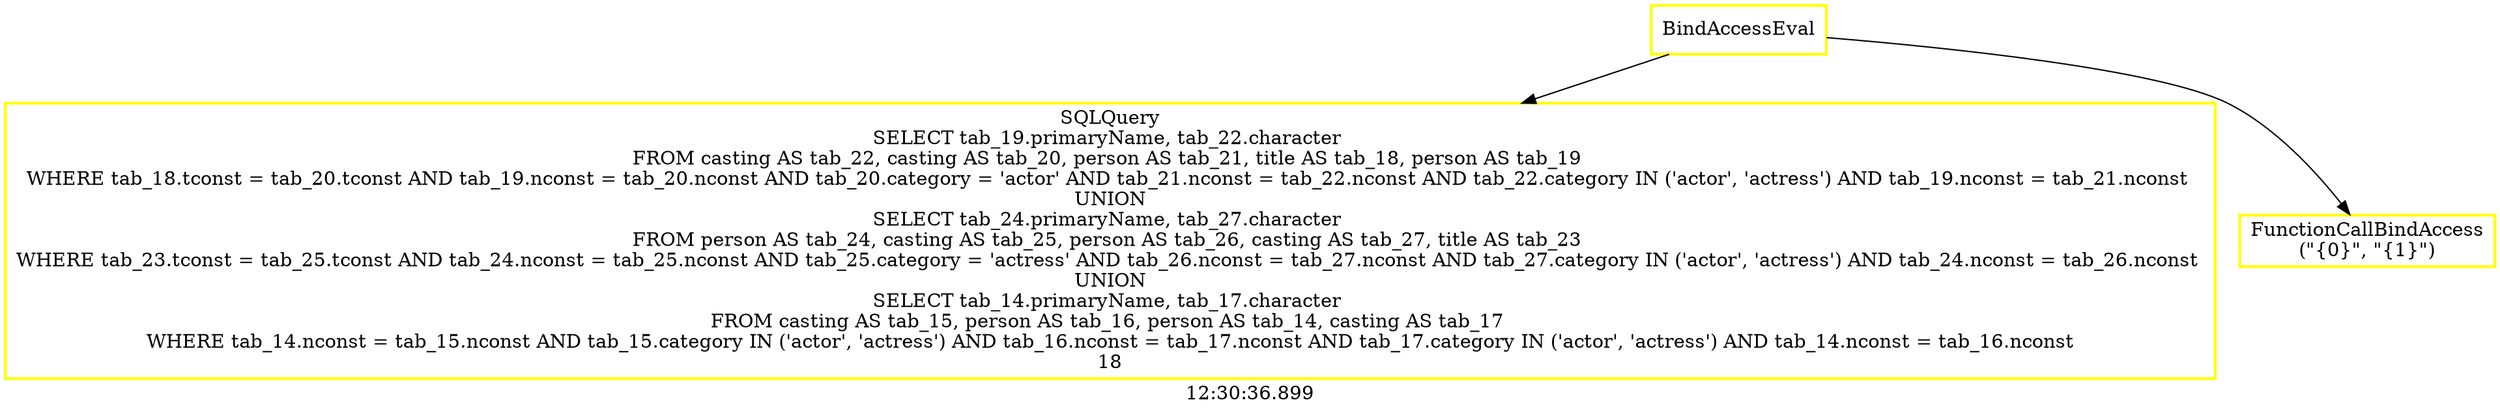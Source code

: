 digraph  g{ graph[label = "12:30:36.899"]
node [shape=rectangle, color=black, fontcolor=black, style=bold] edge [color=black] 0 [label="BindAccessEval", color = yellow] ; 
1 [label="SQLQuery
SELECT tab_19.primaryName, tab_22.character 
FROM casting AS tab_22, casting AS tab_20, person AS tab_21, title AS tab_18, person AS tab_19 
WHERE tab_18.tconst = tab_20.tconst AND tab_19.nconst = tab_20.nconst AND tab_20.category = 'actor' AND tab_21.nconst = tab_22.nconst AND tab_22.category IN ('actor', 'actress') AND tab_19.nconst = tab_21.nconst 
UNION
SELECT tab_24.primaryName, tab_27.character 
FROM person AS tab_24, casting AS tab_25, person AS tab_26, casting AS tab_27, title AS tab_23 
WHERE tab_23.tconst = tab_25.tconst AND tab_24.nconst = tab_25.nconst AND tab_25.category = 'actress' AND tab_26.nconst = tab_27.nconst AND tab_27.category IN ('actor', 'actress') AND tab_24.nconst = tab_26.nconst 
UNION
SELECT tab_14.primaryName, tab_17.character 
FROM casting AS tab_15, person AS tab_16, person AS tab_14, casting AS tab_17 
WHERE tab_14.nconst = tab_15.nconst AND tab_15.category IN ('actor', 'actress') AND tab_16.nconst = tab_17.nconst AND tab_17.category IN ('actor', 'actress') AND tab_14.nconst = tab_16.nconst
18", color = yellow] ; 
0 -> 1 ; 
2 [label="FunctionCallBindAccess
(\"{0}\", \"{1}\")", color = yellow] ; 
0 -> 2 ; 
}

